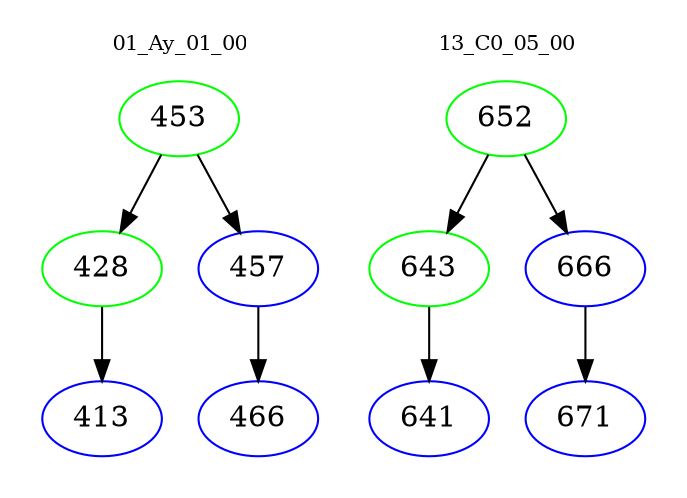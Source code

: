 digraph{
subgraph cluster_0 {
color = white
label = "01_Ay_01_00";
fontsize=10;
T0_453 [label="453", color="green"]
T0_453 -> T0_428 [color="black"]
T0_428 [label="428", color="green"]
T0_428 -> T0_413 [color="black"]
T0_413 [label="413", color="blue"]
T0_453 -> T0_457 [color="black"]
T0_457 [label="457", color="blue"]
T0_457 -> T0_466 [color="black"]
T0_466 [label="466", color="blue"]
}
subgraph cluster_1 {
color = white
label = "13_C0_05_00";
fontsize=10;
T1_652 [label="652", color="green"]
T1_652 -> T1_643 [color="black"]
T1_643 [label="643", color="green"]
T1_643 -> T1_641 [color="black"]
T1_641 [label="641", color="blue"]
T1_652 -> T1_666 [color="black"]
T1_666 [label="666", color="blue"]
T1_666 -> T1_671 [color="black"]
T1_671 [label="671", color="blue"]
}
}
